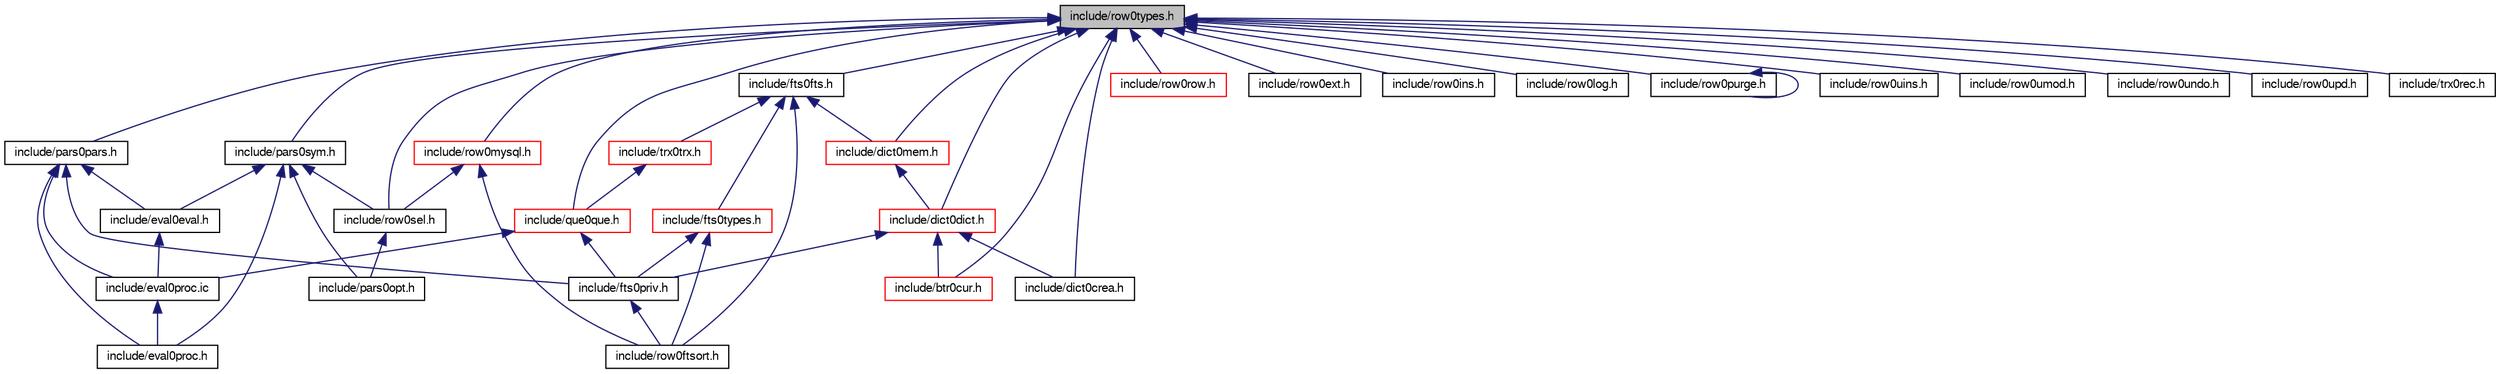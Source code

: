 digraph "include/row0types.h"
{
  bgcolor="transparent";
  edge [fontname="FreeSans",fontsize="10",labelfontname="FreeSans",labelfontsize="10"];
  node [fontname="FreeSans",fontsize="10",shape=record];
  Node1 [label="include/row0types.h",height=0.2,width=0.4,color="black", fillcolor="grey75", style="filled" fontcolor="black"];
  Node1 -> Node2 [dir="back",color="midnightblue",fontsize="10",style="solid",fontname="FreeSans"];
  Node2 [label="include/fts0fts.h",height=0.2,width=0.4,color="black",URL="$fts0fts_8h.html"];
  Node2 -> Node3 [dir="back",color="midnightblue",fontsize="10",style="solid",fontname="FreeSans"];
  Node3 [label="include/trx0trx.h",height=0.2,width=0.4,color="red",URL="$trx0trx_8h.html"];
  Node3 -> Node4 [dir="back",color="midnightblue",fontsize="10",style="solid",fontname="FreeSans"];
  Node4 [label="include/que0que.h",height=0.2,width=0.4,color="red",URL="$que0que_8h.html"];
  Node4 -> Node5 [dir="back",color="midnightblue",fontsize="10",style="solid",fontname="FreeSans"];
  Node5 [label="include/eval0proc.ic",height=0.2,width=0.4,color="black",URL="$eval0proc_8ic.html"];
  Node5 -> Node6 [dir="back",color="midnightblue",fontsize="10",style="solid",fontname="FreeSans"];
  Node6 [label="include/eval0proc.h",height=0.2,width=0.4,color="black",URL="$eval0proc_8h.html"];
  Node4 -> Node7 [dir="back",color="midnightblue",fontsize="10",style="solid",fontname="FreeSans"];
  Node7 [label="include/fts0priv.h",height=0.2,width=0.4,color="black",URL="$fts0priv_8h.html"];
  Node7 -> Node8 [dir="back",color="midnightblue",fontsize="10",style="solid",fontname="FreeSans"];
  Node8 [label="include/row0ftsort.h",height=0.2,width=0.4,color="black",URL="$row0ftsort_8h.html"];
  Node2 -> Node9 [dir="back",color="midnightblue",fontsize="10",style="solid",fontname="FreeSans"];
  Node9 [label="include/dict0mem.h",height=0.2,width=0.4,color="red",URL="$dict0mem_8h.html"];
  Node9 -> Node10 [dir="back",color="midnightblue",fontsize="10",style="solid",fontname="FreeSans"];
  Node10 [label="include/dict0dict.h",height=0.2,width=0.4,color="red",URL="$dict0dict_8h.html"];
  Node10 -> Node11 [dir="back",color="midnightblue",fontsize="10",style="solid",fontname="FreeSans"];
  Node11 [label="include/btr0cur.h",height=0.2,width=0.4,color="red",URL="$btr0cur_8h.html"];
  Node10 -> Node12 [dir="back",color="midnightblue",fontsize="10",style="solid",fontname="FreeSans"];
  Node12 [label="include/dict0crea.h",height=0.2,width=0.4,color="black",URL="$dict0crea_8h.html"];
  Node10 -> Node7 [dir="back",color="midnightblue",fontsize="10",style="solid",fontname="FreeSans"];
  Node2 -> Node13 [dir="back",color="midnightblue",fontsize="10",style="solid",fontname="FreeSans"];
  Node13 [label="include/fts0types.h",height=0.2,width=0.4,color="red",URL="$fts0types_8h.html"];
  Node13 -> Node7 [dir="back",color="midnightblue",fontsize="10",style="solid",fontname="FreeSans"];
  Node13 -> Node8 [dir="back",color="midnightblue",fontsize="10",style="solid",fontname="FreeSans"];
  Node2 -> Node8 [dir="back",color="midnightblue",fontsize="10",style="solid",fontname="FreeSans"];
  Node1 -> Node4 [dir="back",color="midnightblue",fontsize="10",style="solid",fontname="FreeSans"];
  Node1 -> Node9 [dir="back",color="midnightblue",fontsize="10",style="solid",fontname="FreeSans"];
  Node1 -> Node10 [dir="back",color="midnightblue",fontsize="10",style="solid",fontname="FreeSans"];
  Node1 -> Node11 [dir="back",color="midnightblue",fontsize="10",style="solid",fontname="FreeSans"];
  Node1 -> Node12 [dir="back",color="midnightblue",fontsize="10",style="solid",fontname="FreeSans"];
  Node1 -> Node14 [dir="back",color="midnightblue",fontsize="10",style="solid",fontname="FreeSans"];
  Node14 [label="include/pars0sym.h",height=0.2,width=0.4,color="black",URL="$pars0sym_8h.html"];
  Node14 -> Node15 [dir="back",color="midnightblue",fontsize="10",style="solid",fontname="FreeSans"];
  Node15 [label="include/eval0eval.h",height=0.2,width=0.4,color="black",URL="$eval0eval_8h.html"];
  Node15 -> Node5 [dir="back",color="midnightblue",fontsize="10",style="solid",fontname="FreeSans"];
  Node14 -> Node6 [dir="back",color="midnightblue",fontsize="10",style="solid",fontname="FreeSans"];
  Node14 -> Node16 [dir="back",color="midnightblue",fontsize="10",style="solid",fontname="FreeSans"];
  Node16 [label="include/pars0opt.h",height=0.2,width=0.4,color="black",URL="$pars0opt_8h.html"];
  Node14 -> Node17 [dir="back",color="midnightblue",fontsize="10",style="solid",fontname="FreeSans"];
  Node17 [label="include/row0sel.h",height=0.2,width=0.4,color="black",URL="$row0sel_8h.html"];
  Node17 -> Node16 [dir="back",color="midnightblue",fontsize="10",style="solid",fontname="FreeSans"];
  Node1 -> Node18 [dir="back",color="midnightblue",fontsize="10",style="solid",fontname="FreeSans"];
  Node18 [label="include/pars0pars.h",height=0.2,width=0.4,color="black",URL="$pars0pars_8h.html"];
  Node18 -> Node15 [dir="back",color="midnightblue",fontsize="10",style="solid",fontname="FreeSans"];
  Node18 -> Node6 [dir="back",color="midnightblue",fontsize="10",style="solid",fontname="FreeSans"];
  Node18 -> Node5 [dir="back",color="midnightblue",fontsize="10",style="solid",fontname="FreeSans"];
  Node18 -> Node7 [dir="back",color="midnightblue",fontsize="10",style="solid",fontname="FreeSans"];
  Node1 -> Node19 [dir="back",color="midnightblue",fontsize="10",style="solid",fontname="FreeSans"];
  Node19 [label="include/row0row.h",height=0.2,width=0.4,color="red",URL="$row0row_8h.html"];
  Node1 -> Node17 [dir="back",color="midnightblue",fontsize="10",style="solid",fontname="FreeSans"];
  Node1 -> Node20 [dir="back",color="midnightblue",fontsize="10",style="solid",fontname="FreeSans"];
  Node20 [label="include/row0mysql.h",height=0.2,width=0.4,color="red",URL="$row0mysql_8h.html"];
  Node20 -> Node17 [dir="back",color="midnightblue",fontsize="10",style="solid",fontname="FreeSans"];
  Node20 -> Node8 [dir="back",color="midnightblue",fontsize="10",style="solid",fontname="FreeSans"];
  Node1 -> Node21 [dir="back",color="midnightblue",fontsize="10",style="solid",fontname="FreeSans"];
  Node21 [label="include/row0ext.h",height=0.2,width=0.4,color="black",URL="$row0ext_8h.html"];
  Node1 -> Node22 [dir="back",color="midnightblue",fontsize="10",style="solid",fontname="FreeSans"];
  Node22 [label="include/row0ins.h",height=0.2,width=0.4,color="black",URL="$row0ins_8h.html"];
  Node1 -> Node23 [dir="back",color="midnightblue",fontsize="10",style="solid",fontname="FreeSans"];
  Node23 [label="include/row0log.h",height=0.2,width=0.4,color="black",URL="$row0log_8h.html"];
  Node1 -> Node24 [dir="back",color="midnightblue",fontsize="10",style="solid",fontname="FreeSans"];
  Node24 [label="include/row0purge.h",height=0.2,width=0.4,color="black",URL="$row0purge_8h.html"];
  Node24 -> Node24 [dir="back",color="midnightblue",fontsize="10",style="solid",fontname="FreeSans"];
  Node1 -> Node25 [dir="back",color="midnightblue",fontsize="10",style="solid",fontname="FreeSans"];
  Node25 [label="include/row0uins.h",height=0.2,width=0.4,color="black",URL="$row0uins_8h.html"];
  Node1 -> Node26 [dir="back",color="midnightblue",fontsize="10",style="solid",fontname="FreeSans"];
  Node26 [label="include/row0umod.h",height=0.2,width=0.4,color="black",URL="$row0umod_8h.html"];
  Node1 -> Node27 [dir="back",color="midnightblue",fontsize="10",style="solid",fontname="FreeSans"];
  Node27 [label="include/row0undo.h",height=0.2,width=0.4,color="black",URL="$row0undo_8h.html"];
  Node1 -> Node28 [dir="back",color="midnightblue",fontsize="10",style="solid",fontname="FreeSans"];
  Node28 [label="include/row0upd.h",height=0.2,width=0.4,color="black",URL="$row0upd_8h.html"];
  Node1 -> Node29 [dir="back",color="midnightblue",fontsize="10",style="solid",fontname="FreeSans"];
  Node29 [label="include/trx0rec.h",height=0.2,width=0.4,color="black",URL="$trx0rec_8h.html"];
}
